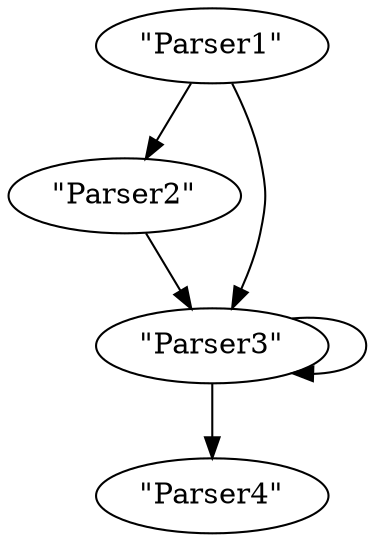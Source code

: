digraph {
    0 [label="\"Parser1\""]
    1 [label="\"Parser2\""]
    2 [label="\"Parser3\""]
    3 [label="\"Parser4\""]
    0 -> 1
    0 -> 2
    1 -> 2
    2 -> 2
    2 -> 3
}

